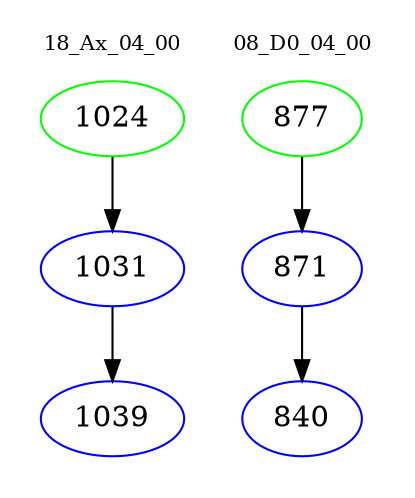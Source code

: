digraph{
subgraph cluster_0 {
color = white
label = "18_Ax_04_00";
fontsize=10;
T0_1024 [label="1024", color="green"]
T0_1024 -> T0_1031 [color="black"]
T0_1031 [label="1031", color="blue"]
T0_1031 -> T0_1039 [color="black"]
T0_1039 [label="1039", color="blue"]
}
subgraph cluster_1 {
color = white
label = "08_D0_04_00";
fontsize=10;
T1_877 [label="877", color="green"]
T1_877 -> T1_871 [color="black"]
T1_871 [label="871", color="blue"]
T1_871 -> T1_840 [color="black"]
T1_840 [label="840", color="blue"]
}
}
